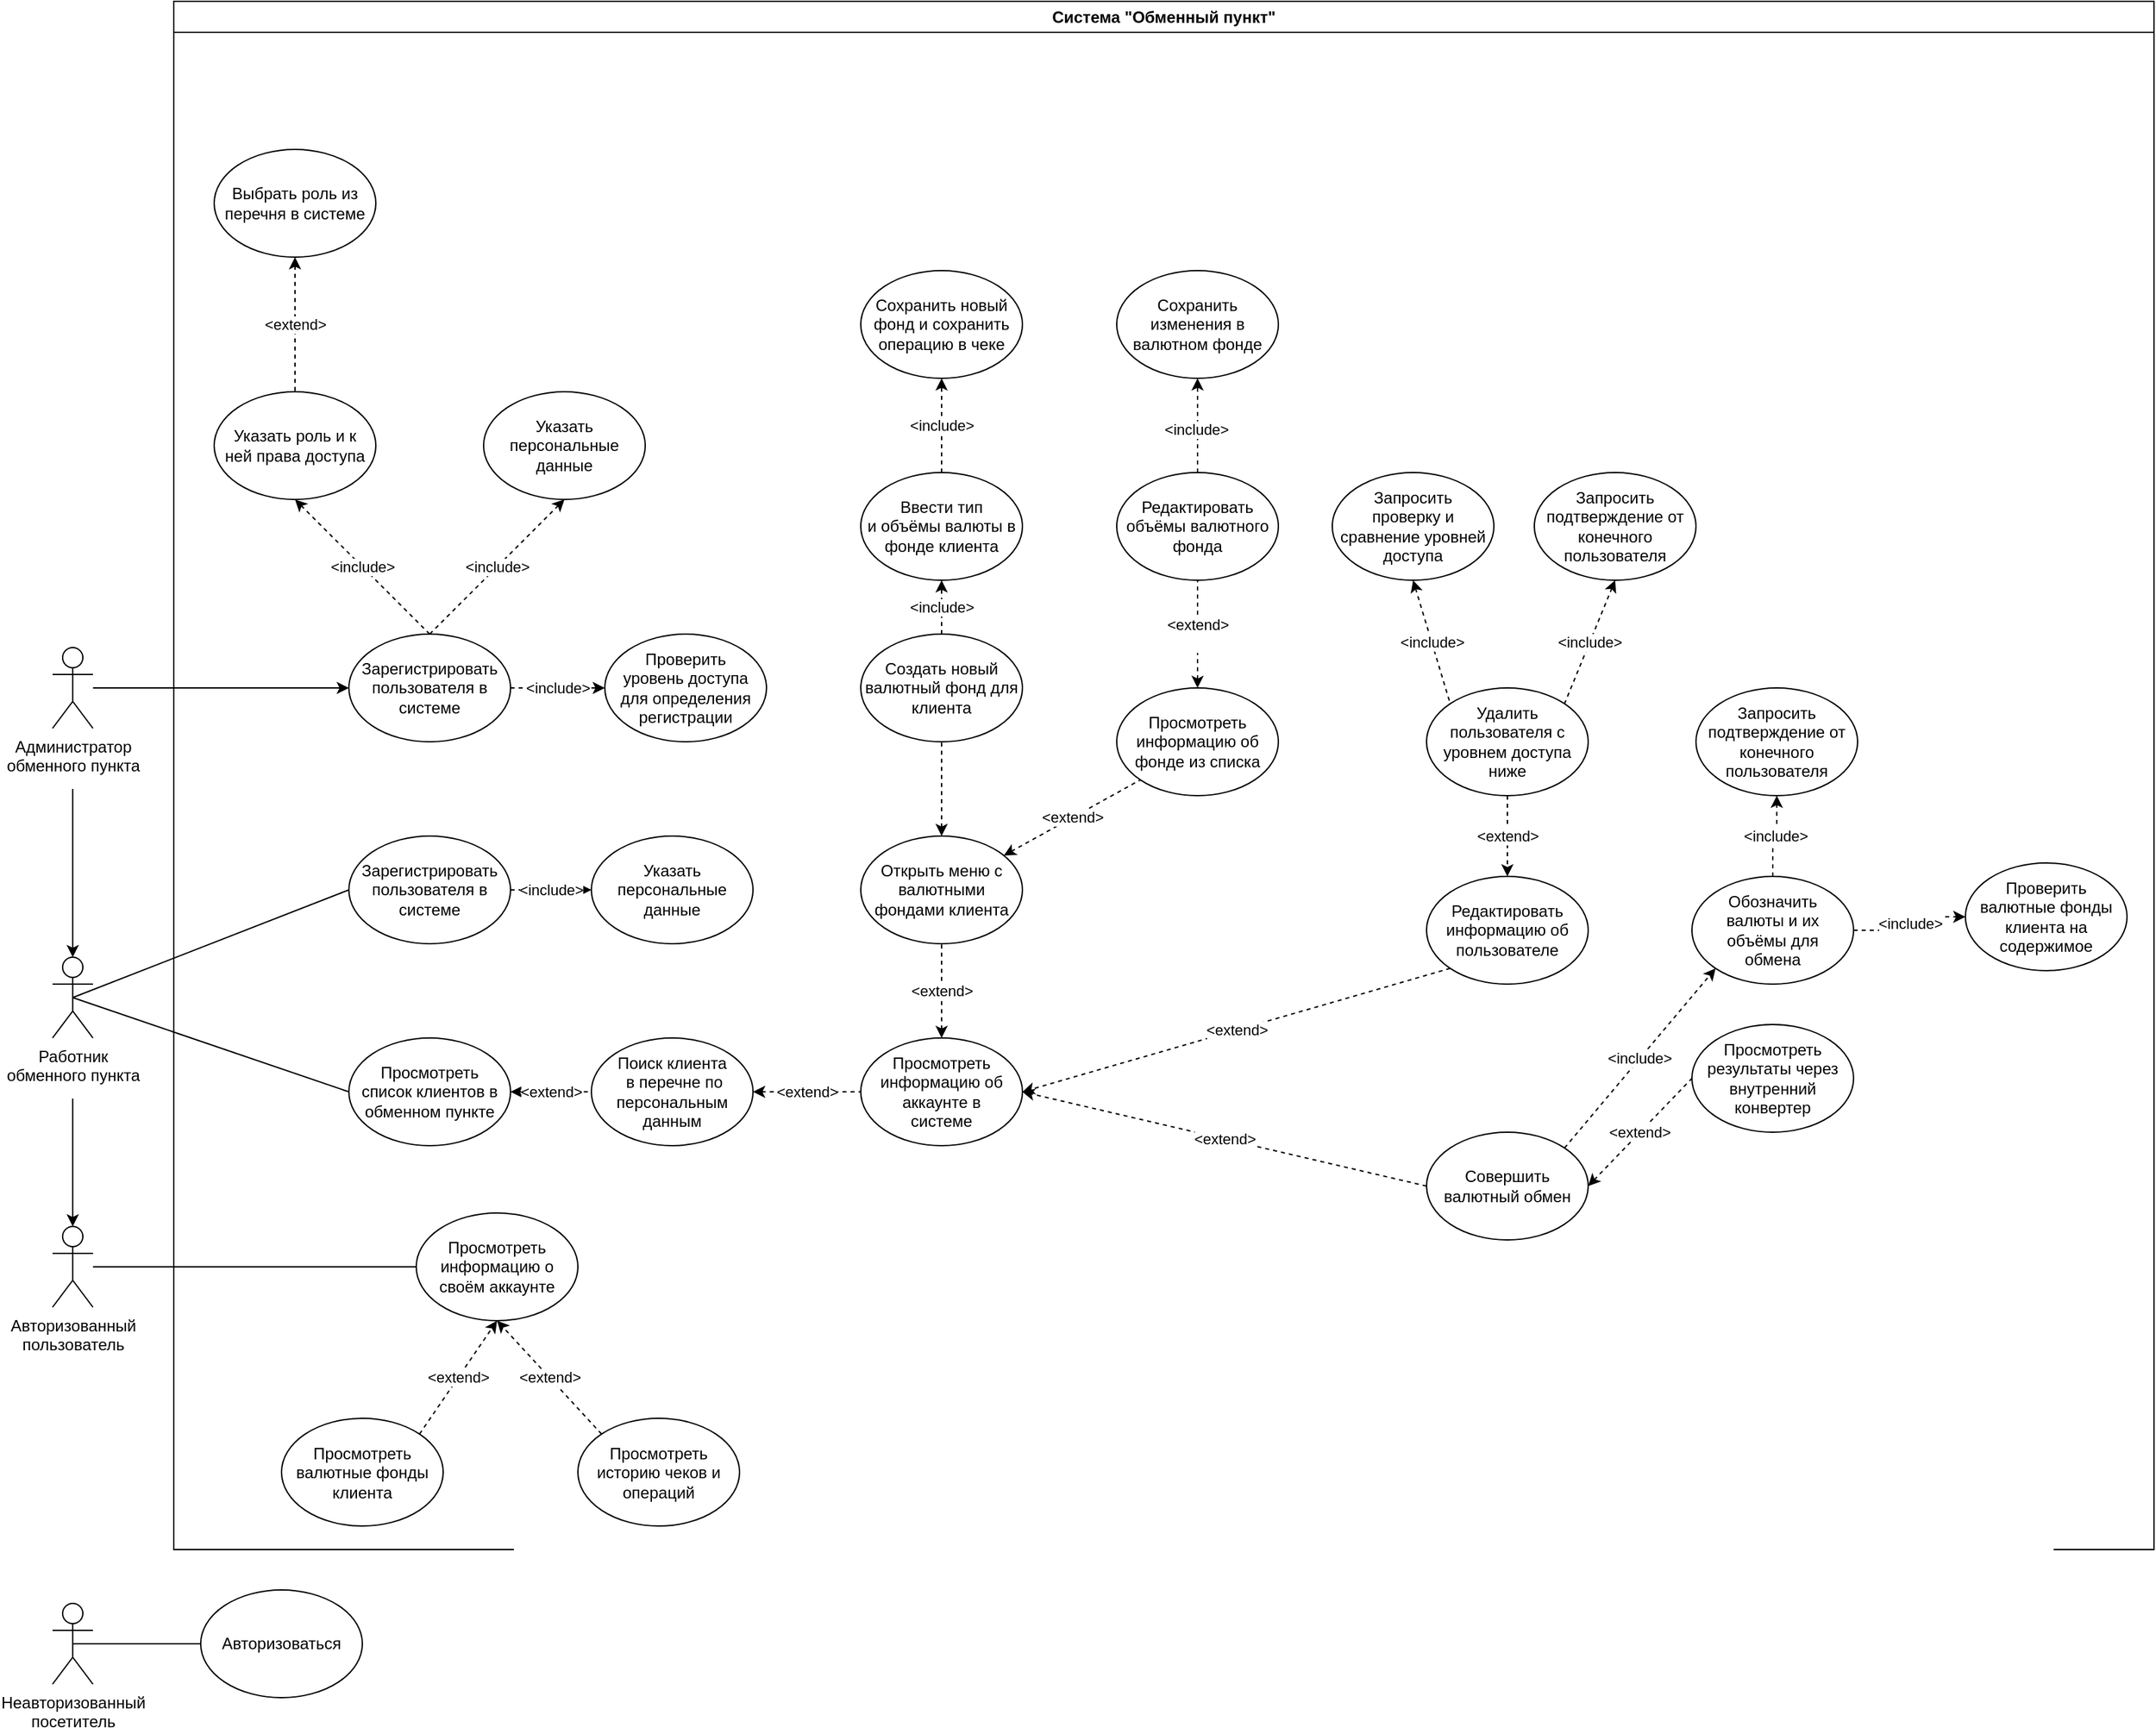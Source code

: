 <mxfile version="24.4.0" type="device">
  <diagram name="Страница — 1" id="sJV2AYkNA8VDc0RyWYqR">
    <mxGraphModel dx="3695" dy="2753" grid="1" gridSize="10" guides="1" tooltips="1" connect="1" arrows="1" fold="1" page="1" pageScale="1" pageWidth="827" pageHeight="1169" math="0" shadow="0">
      <root>
        <mxCell id="0" />
        <mxCell id="1" parent="0" />
        <mxCell id="Mmjfp6TEEfc_DJkFLZDC-6" style="rounded=0;orthogonalLoop=1;jettySize=auto;html=1;exitX=0.5;exitY=0.5;exitDx=0;exitDy=0;exitPerimeter=0;endArrow=none;endFill=0;entryX=0;entryY=0.5;entryDx=0;entryDy=0;" parent="1" source="Mmjfp6TEEfc_DJkFLZDC-1" target="Mmjfp6TEEfc_DJkFLZDC-2" edge="1">
          <mxGeometry relative="1" as="geometry">
            <mxPoint x="240" y="720" as="targetPoint" />
          </mxGeometry>
        </mxCell>
        <mxCell id="Mmjfp6TEEfc_DJkFLZDC-1" value="Неавторизованный &lt;br&gt;посетитель" style="shape=umlActor;verticalLabelPosition=bottom;verticalAlign=top;html=1;outlineConnect=0;" parent="1" vertex="1">
          <mxGeometry x="-70" y="790" width="30" height="60" as="geometry" />
        </mxCell>
        <mxCell id="Mmjfp6TEEfc_DJkFLZDC-2" value="Авторизоваться" style="ellipse;whiteSpace=wrap;html=1;" parent="1" vertex="1">
          <mxGeometry x="40" y="780" width="120" height="80" as="geometry" />
        </mxCell>
        <mxCell id="Mmjfp6TEEfc_DJkFLZDC-19" style="edgeStyle=orthogonalEdgeStyle;rounded=0;orthogonalLoop=1;jettySize=auto;html=1;endArrow=none;endFill=0;entryX=0;entryY=0.5;entryDx=0;entryDy=0;" parent="1" source="Mmjfp6TEEfc_DJkFLZDC-7" target="Mmjfp6TEEfc_DJkFLZDC-13" edge="1">
          <mxGeometry relative="1" as="geometry">
            <mxPoint x="320" y="520" as="targetPoint" />
          </mxGeometry>
        </mxCell>
        <mxCell id="Mmjfp6TEEfc_DJkFLZDC-7" value="Авторизованный &lt;br&gt;пользователь" style="shape=umlActor;verticalLabelPosition=bottom;verticalAlign=top;html=1;outlineConnect=0;" parent="1" vertex="1">
          <mxGeometry x="-70" y="510" width="30" height="60" as="geometry" />
        </mxCell>
        <mxCell id="Mmjfp6TEEfc_DJkFLZDC-30" style="rounded=0;orthogonalLoop=1;jettySize=auto;html=1;exitX=0.5;exitY=0.5;exitDx=0;exitDy=0;exitPerimeter=0;entryX=0;entryY=0.5;entryDx=0;entryDy=0;endArrow=none;endFill=0;" parent="1" source="Mmjfp6TEEfc_DJkFLZDC-8" target="Mmjfp6TEEfc_DJkFLZDC-27" edge="1">
          <mxGeometry relative="1" as="geometry" />
        </mxCell>
        <mxCell id="Mmjfp6TEEfc_DJkFLZDC-88" style="rounded=0;orthogonalLoop=1;jettySize=auto;html=1;exitX=0.5;exitY=0.5;exitDx=0;exitDy=0;exitPerimeter=0;entryX=0;entryY=0.5;entryDx=0;entryDy=0;endArrow=none;endFill=0;" parent="1" source="Mmjfp6TEEfc_DJkFLZDC-8" target="Mmjfp6TEEfc_DJkFLZDC-87" edge="1">
          <mxGeometry relative="1" as="geometry" />
        </mxCell>
        <mxCell id="Mmjfp6TEEfc_DJkFLZDC-8" value="Работник&lt;br&gt;обменного пункта" style="shape=umlActor;verticalLabelPosition=bottom;verticalAlign=top;html=1;outlineConnect=0;" parent="1" vertex="1">
          <mxGeometry x="-70" y="310" width="30" height="60" as="geometry" />
        </mxCell>
        <mxCell id="Mmjfp6TEEfc_DJkFLZDC-85" style="edgeStyle=orthogonalEdgeStyle;rounded=0;orthogonalLoop=1;jettySize=auto;html=1;entryX=0;entryY=0.5;entryDx=0;entryDy=0;entryPerimeter=0;" parent="1" source="Mmjfp6TEEfc_DJkFLZDC-11" target="Mmjfp6TEEfc_DJkFLZDC-76" edge="1">
          <mxGeometry relative="1" as="geometry">
            <mxPoint x="120" as="targetPoint" />
          </mxGeometry>
        </mxCell>
        <mxCell id="Mmjfp6TEEfc_DJkFLZDC-11" value="Администратор &lt;br&gt;обменного пункта" style="shape=umlActor;verticalLabelPosition=bottom;verticalAlign=top;html=1;outlineConnect=0;" parent="1" vertex="1">
          <mxGeometry x="-70" y="80" width="30" height="60" as="geometry" />
        </mxCell>
        <mxCell id="Mmjfp6TEEfc_DJkFLZDC-69" value="Система &quot;Обменный пункт&quot;" style="swimlane;whiteSpace=wrap;html=1;" parent="1" vertex="1">
          <mxGeometry x="20" y="-400" width="1470" height="1150" as="geometry" />
        </mxCell>
        <mxCell id="Mmjfp6TEEfc_DJkFLZDC-83" value="&amp;lt;include&amp;gt;" style="rounded=0;orthogonalLoop=1;jettySize=auto;html=1;exitX=0.5;exitY=0;exitDx=0;exitDy=0;entryX=0.5;entryY=1;entryDx=0;entryDy=0;dashed=1;" parent="Mmjfp6TEEfc_DJkFLZDC-69" source="Mmjfp6TEEfc_DJkFLZDC-76" target="Mmjfp6TEEfc_DJkFLZDC-82" edge="1">
          <mxGeometry relative="1" as="geometry" />
        </mxCell>
        <mxCell id="Mmjfp6TEEfc_DJkFLZDC-76" value="Зарегистрировать пользователя в системе" style="ellipse;whiteSpace=wrap;html=1;" parent="Mmjfp6TEEfc_DJkFLZDC-69" vertex="1">
          <mxGeometry x="130" y="470" width="120" height="80" as="geometry" />
        </mxCell>
        <mxCell id="Mmjfp6TEEfc_DJkFLZDC-77" value="&amp;lt;include&amp;gt;" style="rounded=0;orthogonalLoop=1;jettySize=auto;html=1;exitX=0.5;exitY=1;exitDx=0;exitDy=0;entryX=0.5;entryY=0;entryDx=0;entryDy=0;startArrow=classic;startFill=1;endArrow=none;endFill=0;dashed=1;" parent="Mmjfp6TEEfc_DJkFLZDC-69" source="Mmjfp6TEEfc_DJkFLZDC-78" target="Mmjfp6TEEfc_DJkFLZDC-76" edge="1">
          <mxGeometry relative="1" as="geometry" />
        </mxCell>
        <mxCell id="Mmjfp6TEEfc_DJkFLZDC-78" value="Указать роль и к &lt;br&gt;ней права доступа" style="ellipse;whiteSpace=wrap;html=1;" parent="Mmjfp6TEEfc_DJkFLZDC-69" vertex="1">
          <mxGeometry x="30" y="290" width="120" height="80" as="geometry" />
        </mxCell>
        <mxCell id="Mmjfp6TEEfc_DJkFLZDC-79" value="&amp;lt;extend&amp;gt;" style="edgeStyle=orthogonalEdgeStyle;rounded=0;orthogonalLoop=1;jettySize=auto;html=1;entryX=0.5;entryY=0;entryDx=0;entryDy=0;startArrow=classic;startFill=1;endArrow=none;endFill=0;dashed=1;" parent="Mmjfp6TEEfc_DJkFLZDC-69" source="Mmjfp6TEEfc_DJkFLZDC-80" target="Mmjfp6TEEfc_DJkFLZDC-78" edge="1">
          <mxGeometry relative="1" as="geometry" />
        </mxCell>
        <mxCell id="Mmjfp6TEEfc_DJkFLZDC-80" value="Выбрать роль из&lt;br&gt;перечня в системе" style="ellipse;whiteSpace=wrap;html=1;" parent="Mmjfp6TEEfc_DJkFLZDC-69" vertex="1">
          <mxGeometry x="30" y="110" width="120" height="80" as="geometry" />
        </mxCell>
        <mxCell id="Mmjfp6TEEfc_DJkFLZDC-81" value="Проверить &lt;br&gt;уровень доступа &lt;br&gt;для определения регистрации" style="ellipse;whiteSpace=wrap;html=1;" parent="Mmjfp6TEEfc_DJkFLZDC-69" vertex="1">
          <mxGeometry x="320" y="470" width="120" height="80" as="geometry" />
        </mxCell>
        <mxCell id="Mmjfp6TEEfc_DJkFLZDC-75" value="&amp;lt;include&amp;gt;" style="rounded=0;orthogonalLoop=1;jettySize=auto;html=1;exitX=1;exitY=0.5;exitDx=0;exitDy=0;entryX=0;entryY=0.5;entryDx=0;entryDy=0;dashed=1;" parent="Mmjfp6TEEfc_DJkFLZDC-69" source="Mmjfp6TEEfc_DJkFLZDC-76" target="Mmjfp6TEEfc_DJkFLZDC-81" edge="1">
          <mxGeometry relative="1" as="geometry" />
        </mxCell>
        <mxCell id="Mmjfp6TEEfc_DJkFLZDC-82" value="Указать персональные данные" style="ellipse;whiteSpace=wrap;html=1;" parent="Mmjfp6TEEfc_DJkFLZDC-69" vertex="1">
          <mxGeometry x="230" y="290" width="120" height="80" as="geometry" />
        </mxCell>
        <mxCell id="Mmjfp6TEEfc_DJkFLZDC-27" value="Зарегистрировать пользователя в системе" style="ellipse;whiteSpace=wrap;html=1;" parent="Mmjfp6TEEfc_DJkFLZDC-69" vertex="1">
          <mxGeometry x="130" y="620" width="120" height="80" as="geometry" />
        </mxCell>
        <mxCell id="Mmjfp6TEEfc_DJkFLZDC-74" value="Указать персональные данные" style="ellipse;whiteSpace=wrap;html=1;" parent="Mmjfp6TEEfc_DJkFLZDC-69" vertex="1">
          <mxGeometry x="310" y="620" width="120" height="80" as="geometry" />
        </mxCell>
        <mxCell id="Mmjfp6TEEfc_DJkFLZDC-84" value="&amp;lt;include&amp;gt;" style="rounded=0;orthogonalLoop=1;jettySize=auto;html=1;exitX=1;exitY=0.5;exitDx=0;exitDy=0;entryX=0;entryY=0.5;entryDx=0;entryDy=0;dashed=1;" parent="Mmjfp6TEEfc_DJkFLZDC-69" source="Mmjfp6TEEfc_DJkFLZDC-27" target="Mmjfp6TEEfc_DJkFLZDC-74" edge="1">
          <mxGeometry relative="1" as="geometry" />
        </mxCell>
        <mxCell id="Mmjfp6TEEfc_DJkFLZDC-47" value="&amp;lt;extend&amp;gt;" style="rounded=0;orthogonalLoop=1;jettySize=auto;html=1;exitX=0;exitY=0.5;exitDx=0;exitDy=0;entryX=1;entryY=0.5;entryDx=0;entryDy=0;dashed=1;" parent="Mmjfp6TEEfc_DJkFLZDC-69" source="Mmjfp6TEEfc_DJkFLZDC-46" target="Mmjfp6TEEfc_DJkFLZDC-37" edge="1">
          <mxGeometry relative="1" as="geometry" />
        </mxCell>
        <mxCell id="Mmjfp6TEEfc_DJkFLZDC-15" value="Просмотреть валютные фонды клиента" style="ellipse;whiteSpace=wrap;html=1;" parent="Mmjfp6TEEfc_DJkFLZDC-69" vertex="1">
          <mxGeometry x="80" y="1052.5" width="120" height="80" as="geometry" />
        </mxCell>
        <mxCell id="Mmjfp6TEEfc_DJkFLZDC-14" value="Просмотреть историю чеков и операций" style="ellipse;whiteSpace=wrap;html=1;" parent="Mmjfp6TEEfc_DJkFLZDC-69" vertex="1">
          <mxGeometry x="300" y="1052.5" width="120" height="80" as="geometry" />
        </mxCell>
        <mxCell id="Mmjfp6TEEfc_DJkFLZDC-13" value="Просмотреть информацию о своём аккаунте" style="ellipse;whiteSpace=wrap;html=1;" parent="Mmjfp6TEEfc_DJkFLZDC-69" vertex="1">
          <mxGeometry x="180" y="900" width="120" height="80" as="geometry" />
        </mxCell>
        <mxCell id="Mmjfp6TEEfc_DJkFLZDC-67" value="&amp;lt;extend&amp;gt;" style="rounded=0;orthogonalLoop=1;jettySize=auto;html=1;exitX=1;exitY=0;exitDx=0;exitDy=0;entryX=0.5;entryY=1;entryDx=0;entryDy=0;dashed=1;" parent="Mmjfp6TEEfc_DJkFLZDC-69" source="Mmjfp6TEEfc_DJkFLZDC-15" target="Mmjfp6TEEfc_DJkFLZDC-13" edge="1">
          <mxGeometry relative="1" as="geometry" />
        </mxCell>
        <mxCell id="Mmjfp6TEEfc_DJkFLZDC-17" value="&amp;lt;extend&amp;gt;" style="rounded=0;orthogonalLoop=1;jettySize=auto;html=1;exitX=0;exitY=0;exitDx=0;exitDy=0;entryX=0.5;entryY=1;entryDx=0;entryDy=0;dashed=1;" parent="Mmjfp6TEEfc_DJkFLZDC-69" source="Mmjfp6TEEfc_DJkFLZDC-14" target="Mmjfp6TEEfc_DJkFLZDC-13" edge="1">
          <mxGeometry relative="1" as="geometry">
            <mxPoint x="402.426" y="891.716" as="targetPoint" />
          </mxGeometry>
        </mxCell>
        <mxCell id="Mmjfp6TEEfc_DJkFLZDC-44" value="&amp;lt;extend&amp;gt;" style="rounded=0;orthogonalLoop=1;jettySize=auto;html=1;exitX=0;exitY=1;exitDx=0;exitDy=0;entryX=1;entryY=0.5;entryDx=0;entryDy=0;dashed=1;" parent="Mmjfp6TEEfc_DJkFLZDC-69" source="Mmjfp6TEEfc_DJkFLZDC-43" target="Mmjfp6TEEfc_DJkFLZDC-37" edge="1">
          <mxGeometry relative="1" as="geometry" />
        </mxCell>
        <mxCell id="Mmjfp6TEEfc_DJkFLZDC-90" value="&amp;lt;extend&amp;gt;" style="edgeStyle=orthogonalEdgeStyle;rounded=0;orthogonalLoop=1;jettySize=auto;html=1;exitX=1;exitY=0.5;exitDx=0;exitDy=0;entryX=0;entryY=0.5;entryDx=0;entryDy=0;startArrow=classic;startFill=1;endArrow=none;endFill=0;dashed=1;" parent="Mmjfp6TEEfc_DJkFLZDC-69" source="Mmjfp6TEEfc_DJkFLZDC-87" target="Mmjfp6TEEfc_DJkFLZDC-89" edge="1">
          <mxGeometry relative="1" as="geometry" />
        </mxCell>
        <mxCell id="Mmjfp6TEEfc_DJkFLZDC-87" value="Просмотреть &lt;br&gt;список клиентов в обменном пункте" style="ellipse;whiteSpace=wrap;html=1;" parent="Mmjfp6TEEfc_DJkFLZDC-69" vertex="1">
          <mxGeometry x="130" y="770" width="120" height="80" as="geometry" />
        </mxCell>
        <mxCell id="EGK_OJ5q7XAEhmsXEYvN-2" value="&amp;lt;extend&amp;gt;" style="edgeStyle=orthogonalEdgeStyle;rounded=0;orthogonalLoop=1;jettySize=auto;html=1;exitX=0.5;exitY=0;exitDx=0;exitDy=0;entryX=0.5;entryY=1;entryDx=0;entryDy=0;startArrow=classic;startFill=1;endArrow=none;endFill=0;dashed=1;" edge="1" parent="Mmjfp6TEEfc_DJkFLZDC-69" source="Mmjfp6TEEfc_DJkFLZDC-37" target="EGK_OJ5q7XAEhmsXEYvN-1">
          <mxGeometry relative="1" as="geometry" />
        </mxCell>
        <mxCell id="Mmjfp6TEEfc_DJkFLZDC-37" value="Просмотреть информацию об аккаунте в&lt;br&gt;системе" style="ellipse;whiteSpace=wrap;html=1;" parent="Mmjfp6TEEfc_DJkFLZDC-69" vertex="1">
          <mxGeometry x="510" y="770" width="120" height="80" as="geometry" />
        </mxCell>
        <mxCell id="Mmjfp6TEEfc_DJkFLZDC-43" value="Редактировать информацию об&lt;br&gt;пользователе" style="ellipse;whiteSpace=wrap;html=1;" parent="Mmjfp6TEEfc_DJkFLZDC-69" vertex="1">
          <mxGeometry x="930" y="650" width="120" height="80" as="geometry" />
        </mxCell>
        <mxCell id="Mmjfp6TEEfc_DJkFLZDC-46" value="Совершить валютный обмен" style="ellipse;whiteSpace=wrap;html=1;" parent="Mmjfp6TEEfc_DJkFLZDC-69" vertex="1">
          <mxGeometry x="930" y="840" width="120" height="80" as="geometry" />
        </mxCell>
        <mxCell id="Mmjfp6TEEfc_DJkFLZDC-54" value="Просмотреть результаты через внутренний конвертер" style="ellipse;whiteSpace=wrap;html=1;" parent="Mmjfp6TEEfc_DJkFLZDC-69" vertex="1">
          <mxGeometry x="1127" y="760" width="120" height="80" as="geometry" />
        </mxCell>
        <mxCell id="Mmjfp6TEEfc_DJkFLZDC-55" value="&amp;lt;extend&amp;gt;" style="rounded=0;orthogonalLoop=1;jettySize=auto;html=1;exitX=1;exitY=0.5;exitDx=0;exitDy=0;entryX=0;entryY=0.5;entryDx=0;entryDy=0;endArrow=none;endFill=0;startArrow=classic;startFill=1;dashed=1;" parent="Mmjfp6TEEfc_DJkFLZDC-69" source="Mmjfp6TEEfc_DJkFLZDC-46" target="Mmjfp6TEEfc_DJkFLZDC-54" edge="1">
          <mxGeometry relative="1" as="geometry" />
        </mxCell>
        <mxCell id="Mmjfp6TEEfc_DJkFLZDC-58" value="Обозначить &lt;br&gt;валюты и их &lt;br&gt;объёмы для &lt;br&gt;обмена" style="ellipse;whiteSpace=wrap;html=1;" parent="Mmjfp6TEEfc_DJkFLZDC-69" vertex="1">
          <mxGeometry x="1127" y="650" width="120" height="80" as="geometry" />
        </mxCell>
        <mxCell id="Mmjfp6TEEfc_DJkFLZDC-60" value="Запросить подтверждение от конечного&lt;br&gt;пользователя" style="ellipse;whiteSpace=wrap;html=1;" parent="Mmjfp6TEEfc_DJkFLZDC-69" vertex="1">
          <mxGeometry x="1130" y="510" width="120" height="80" as="geometry" />
        </mxCell>
        <mxCell id="Mmjfp6TEEfc_DJkFLZDC-62" value="Проверить валютные фонды клиента на содержимое" style="ellipse;whiteSpace=wrap;html=1;" parent="Mmjfp6TEEfc_DJkFLZDC-69" vertex="1">
          <mxGeometry x="1330" y="640" width="120" height="80" as="geometry" />
        </mxCell>
        <mxCell id="Mmjfp6TEEfc_DJkFLZDC-48" value="Удалить пользователя с уровнем доступа ниже" style="ellipse;whiteSpace=wrap;html=1;" parent="Mmjfp6TEEfc_DJkFLZDC-69" vertex="1">
          <mxGeometry x="930" y="510" width="120" height="80" as="geometry" />
        </mxCell>
        <mxCell id="Mmjfp6TEEfc_DJkFLZDC-59" value="&amp;lt;include&amp;gt;" style="rounded=0;orthogonalLoop=1;jettySize=auto;html=1;exitX=1;exitY=0;exitDx=0;exitDy=0;entryX=0;entryY=1;entryDx=0;entryDy=0;dashed=1;" parent="Mmjfp6TEEfc_DJkFLZDC-69" source="Mmjfp6TEEfc_DJkFLZDC-46" target="Mmjfp6TEEfc_DJkFLZDC-58" edge="1">
          <mxGeometry relative="1" as="geometry" />
        </mxCell>
        <mxCell id="Mmjfp6TEEfc_DJkFLZDC-50" value="Запросить &lt;br&gt;проверку и сравнение уровней доступа" style="ellipse;whiteSpace=wrap;html=1;" parent="Mmjfp6TEEfc_DJkFLZDC-69" vertex="1">
          <mxGeometry x="860" y="350" width="120" height="80" as="geometry" />
        </mxCell>
        <mxCell id="Mmjfp6TEEfc_DJkFLZDC-61" value="&amp;lt;include&amp;gt;" style="edgeStyle=orthogonalEdgeStyle;rounded=0;orthogonalLoop=1;jettySize=auto;html=1;exitX=0.5;exitY=0;exitDx=0;exitDy=0;entryX=0.5;entryY=1;entryDx=0;entryDy=0;dashed=1;" parent="Mmjfp6TEEfc_DJkFLZDC-69" source="Mmjfp6TEEfc_DJkFLZDC-58" target="Mmjfp6TEEfc_DJkFLZDC-60" edge="1">
          <mxGeometry relative="1" as="geometry" />
        </mxCell>
        <mxCell id="Mmjfp6TEEfc_DJkFLZDC-51" value="Запросить подтверждение от конечного пользователя" style="ellipse;whiteSpace=wrap;html=1;" parent="Mmjfp6TEEfc_DJkFLZDC-69" vertex="1">
          <mxGeometry x="1010" y="350" width="120" height="80" as="geometry" />
        </mxCell>
        <mxCell id="Mmjfp6TEEfc_DJkFLZDC-63" value="&amp;lt;include&amp;gt;" style="edgeStyle=orthogonalEdgeStyle;rounded=0;orthogonalLoop=1;jettySize=auto;html=1;exitX=1;exitY=0.5;exitDx=0;exitDy=0;dashed=1;" parent="Mmjfp6TEEfc_DJkFLZDC-69" source="Mmjfp6TEEfc_DJkFLZDC-58" target="Mmjfp6TEEfc_DJkFLZDC-62" edge="1">
          <mxGeometry relative="1" as="geometry" />
        </mxCell>
        <mxCell id="Mmjfp6TEEfc_DJkFLZDC-49" value="&amp;lt;extend&amp;gt;" style="edgeStyle=orthogonalEdgeStyle;rounded=0;orthogonalLoop=1;jettySize=auto;html=1;exitX=0.5;exitY=1;exitDx=0;exitDy=0;entryX=0.5;entryY=0;entryDx=0;entryDy=0;dashed=1;" parent="Mmjfp6TEEfc_DJkFLZDC-69" source="Mmjfp6TEEfc_DJkFLZDC-48" target="Mmjfp6TEEfc_DJkFLZDC-43" edge="1">
          <mxGeometry relative="1" as="geometry" />
        </mxCell>
        <mxCell id="Mmjfp6TEEfc_DJkFLZDC-52" value="&amp;lt;include&amp;gt;" style="rounded=0;orthogonalLoop=1;jettySize=auto;html=1;exitX=0.5;exitY=1;exitDx=0;exitDy=0;entryX=0;entryY=0;entryDx=0;entryDy=0;startArrow=classic;startFill=1;dashed=1;endArrow=none;endFill=0;" parent="Mmjfp6TEEfc_DJkFLZDC-69" source="Mmjfp6TEEfc_DJkFLZDC-50" target="Mmjfp6TEEfc_DJkFLZDC-48" edge="1">
          <mxGeometry relative="1" as="geometry" />
        </mxCell>
        <mxCell id="Mmjfp6TEEfc_DJkFLZDC-53" value="&amp;lt;include&amp;gt;" style="rounded=0;orthogonalLoop=1;jettySize=auto;html=1;exitX=0.5;exitY=1;exitDx=0;exitDy=0;entryX=1;entryY=0;entryDx=0;entryDy=0;startArrow=classic;startFill=1;dashed=1;endArrow=none;endFill=0;" parent="Mmjfp6TEEfc_DJkFLZDC-69" source="Mmjfp6TEEfc_DJkFLZDC-51" target="Mmjfp6TEEfc_DJkFLZDC-48" edge="1">
          <mxGeometry relative="1" as="geometry" />
        </mxCell>
        <mxCell id="Mmjfp6TEEfc_DJkFLZDC-91" value="&amp;lt;extend&amp;gt;" style="edgeStyle=orthogonalEdgeStyle;rounded=0;orthogonalLoop=1;jettySize=auto;html=1;exitX=1;exitY=0.5;exitDx=0;exitDy=0;entryX=0;entryY=0.5;entryDx=0;entryDy=0;endArrow=none;endFill=0;startArrow=classic;startFill=1;dashed=1;" parent="Mmjfp6TEEfc_DJkFLZDC-69" source="Mmjfp6TEEfc_DJkFLZDC-89" target="Mmjfp6TEEfc_DJkFLZDC-37" edge="1">
          <mxGeometry relative="1" as="geometry" />
        </mxCell>
        <mxCell id="Mmjfp6TEEfc_DJkFLZDC-89" value="Поиск клиента&lt;br&gt;&amp;nbsp;в перечне по персональным данным" style="ellipse;whiteSpace=wrap;html=1;" parent="Mmjfp6TEEfc_DJkFLZDC-69" vertex="1">
          <mxGeometry x="310" y="770" width="120" height="80" as="geometry" />
        </mxCell>
        <mxCell id="EGK_OJ5q7XAEhmsXEYvN-4" value="&amp;lt;extend&amp;gt;" style="rounded=0;orthogonalLoop=1;jettySize=auto;html=1;entryX=0;entryY=1;entryDx=0;entryDy=0;endArrow=none;endFill=0;startArrow=classic;startFill=1;dashed=1;" edge="1" parent="Mmjfp6TEEfc_DJkFLZDC-69" source="EGK_OJ5q7XAEhmsXEYvN-1" target="EGK_OJ5q7XAEhmsXEYvN-3">
          <mxGeometry relative="1" as="geometry" />
        </mxCell>
        <mxCell id="EGK_OJ5q7XAEhmsXEYvN-6" style="edgeStyle=orthogonalEdgeStyle;rounded=0;orthogonalLoop=1;jettySize=auto;html=1;exitX=0.5;exitY=0;exitDx=0;exitDy=0;entryX=0.5;entryY=1;entryDx=0;entryDy=0;endArrow=none;endFill=0;startArrow=classic;startFill=1;dashed=1;" edge="1" parent="Mmjfp6TEEfc_DJkFLZDC-69" source="EGK_OJ5q7XAEhmsXEYvN-1" target="EGK_OJ5q7XAEhmsXEYvN-5">
          <mxGeometry relative="1" as="geometry" />
        </mxCell>
        <mxCell id="EGK_OJ5q7XAEhmsXEYvN-1" value="Открыть меню с валютными фондами клиента" style="ellipse;whiteSpace=wrap;html=1;" vertex="1" parent="Mmjfp6TEEfc_DJkFLZDC-69">
          <mxGeometry x="510" y="620" width="120" height="80" as="geometry" />
        </mxCell>
        <mxCell id="EGK_OJ5q7XAEhmsXEYvN-9" value="&amp;lt;extend&amp;gt;&lt;div&gt;&lt;br&gt;&lt;/div&gt;" style="edgeStyle=orthogonalEdgeStyle;rounded=0;orthogonalLoop=1;jettySize=auto;html=1;entryX=0.5;entryY=1;entryDx=0;entryDy=0;endArrow=none;endFill=0;dashed=1;startArrow=classic;startFill=1;" edge="1" parent="Mmjfp6TEEfc_DJkFLZDC-69" source="EGK_OJ5q7XAEhmsXEYvN-3" target="EGK_OJ5q7XAEhmsXEYvN-8">
          <mxGeometry relative="1" as="geometry" />
        </mxCell>
        <mxCell id="EGK_OJ5q7XAEhmsXEYvN-3" value="Просмотреть информацию об фонде из списка" style="ellipse;whiteSpace=wrap;html=1;" vertex="1" parent="Mmjfp6TEEfc_DJkFLZDC-69">
          <mxGeometry x="700" y="510" width="120" height="80" as="geometry" />
        </mxCell>
        <mxCell id="EGK_OJ5q7XAEhmsXEYvN-10" value="&amp;lt;include&amp;gt;" style="edgeStyle=orthogonalEdgeStyle;rounded=0;orthogonalLoop=1;jettySize=auto;html=1;entryX=0.5;entryY=1;entryDx=0;entryDy=0;dashed=1;" edge="1" parent="Mmjfp6TEEfc_DJkFLZDC-69" source="EGK_OJ5q7XAEhmsXEYvN-5" target="EGK_OJ5q7XAEhmsXEYvN-7">
          <mxGeometry relative="1" as="geometry" />
        </mxCell>
        <mxCell id="EGK_OJ5q7XAEhmsXEYvN-5" value="Создать новый валютный фонд для клиента" style="ellipse;whiteSpace=wrap;html=1;" vertex="1" parent="Mmjfp6TEEfc_DJkFLZDC-69">
          <mxGeometry x="510" y="470" width="120" height="80" as="geometry" />
        </mxCell>
        <mxCell id="EGK_OJ5q7XAEhmsXEYvN-11" value="&amp;lt;include&amp;gt;" style="edgeStyle=orthogonalEdgeStyle;rounded=0;orthogonalLoop=1;jettySize=auto;html=1;entryX=0.5;entryY=1;entryDx=0;entryDy=0;dashed=1;" edge="1" parent="Mmjfp6TEEfc_DJkFLZDC-69" source="EGK_OJ5q7XAEhmsXEYvN-7" target="EGK_OJ5q7XAEhmsXEYvN-12">
          <mxGeometry relative="1" as="geometry">
            <mxPoint x="570" y="280" as="targetPoint" />
          </mxGeometry>
        </mxCell>
        <mxCell id="EGK_OJ5q7XAEhmsXEYvN-7" value="Ввести тип&lt;br&gt;и объёмы валюты в фонде клиента" style="ellipse;whiteSpace=wrap;html=1;" vertex="1" parent="Mmjfp6TEEfc_DJkFLZDC-69">
          <mxGeometry x="510" y="350" width="120" height="80" as="geometry" />
        </mxCell>
        <mxCell id="EGK_OJ5q7XAEhmsXEYvN-14" style="edgeStyle=orthogonalEdgeStyle;rounded=0;orthogonalLoop=1;jettySize=auto;html=1;entryX=0.5;entryY=1;entryDx=0;entryDy=0;dashed=1;" edge="1" parent="Mmjfp6TEEfc_DJkFLZDC-69" source="EGK_OJ5q7XAEhmsXEYvN-8" target="EGK_OJ5q7XAEhmsXEYvN-13">
          <mxGeometry relative="1" as="geometry" />
        </mxCell>
        <mxCell id="EGK_OJ5q7XAEhmsXEYvN-15" value="&amp;lt;include&amp;gt;" style="edgeLabel;html=1;align=center;verticalAlign=middle;resizable=0;points=[];" vertex="1" connectable="0" parent="EGK_OJ5q7XAEhmsXEYvN-14">
          <mxGeometry x="-0.069" y="1" relative="1" as="geometry">
            <mxPoint as="offset" />
          </mxGeometry>
        </mxCell>
        <mxCell id="EGK_OJ5q7XAEhmsXEYvN-8" value="Редактировать объёмы валютного&lt;br&gt;фонда" style="ellipse;whiteSpace=wrap;html=1;" vertex="1" parent="Mmjfp6TEEfc_DJkFLZDC-69">
          <mxGeometry x="700" y="350" width="120" height="80" as="geometry" />
        </mxCell>
        <mxCell id="EGK_OJ5q7XAEhmsXEYvN-12" value="Сохранить новый фонд и сохранить&lt;br&gt;операцию в чеке" style="ellipse;whiteSpace=wrap;html=1;" vertex="1" parent="Mmjfp6TEEfc_DJkFLZDC-69">
          <mxGeometry x="510" y="200" width="120" height="80" as="geometry" />
        </mxCell>
        <mxCell id="EGK_OJ5q7XAEhmsXEYvN-13" value="Сохранить изменения в валютном фонде" style="ellipse;whiteSpace=wrap;html=1;" vertex="1" parent="Mmjfp6TEEfc_DJkFLZDC-69">
          <mxGeometry x="700" y="200" width="120" height="80" as="geometry" />
        </mxCell>
        <mxCell id="Mmjfp6TEEfc_DJkFLZDC-70" style="edgeStyle=orthogonalEdgeStyle;rounded=0;orthogonalLoop=1;jettySize=auto;html=1;entryX=0.5;entryY=0;entryDx=0;entryDy=0;entryPerimeter=0;sourcePerimeterSpacing=45;" parent="1" source="Mmjfp6TEEfc_DJkFLZDC-11" target="Mmjfp6TEEfc_DJkFLZDC-8" edge="1">
          <mxGeometry relative="1" as="geometry" />
        </mxCell>
        <mxCell id="Mmjfp6TEEfc_DJkFLZDC-72" style="edgeStyle=orthogonalEdgeStyle;rounded=0;orthogonalLoop=1;jettySize=auto;html=1;entryX=0.5;entryY=0;entryDx=0;entryDy=0;entryPerimeter=0;sourcePerimeterSpacing=45;" parent="1" source="Mmjfp6TEEfc_DJkFLZDC-8" target="Mmjfp6TEEfc_DJkFLZDC-7" edge="1">
          <mxGeometry relative="1" as="geometry" />
        </mxCell>
      </root>
    </mxGraphModel>
  </diagram>
</mxfile>
